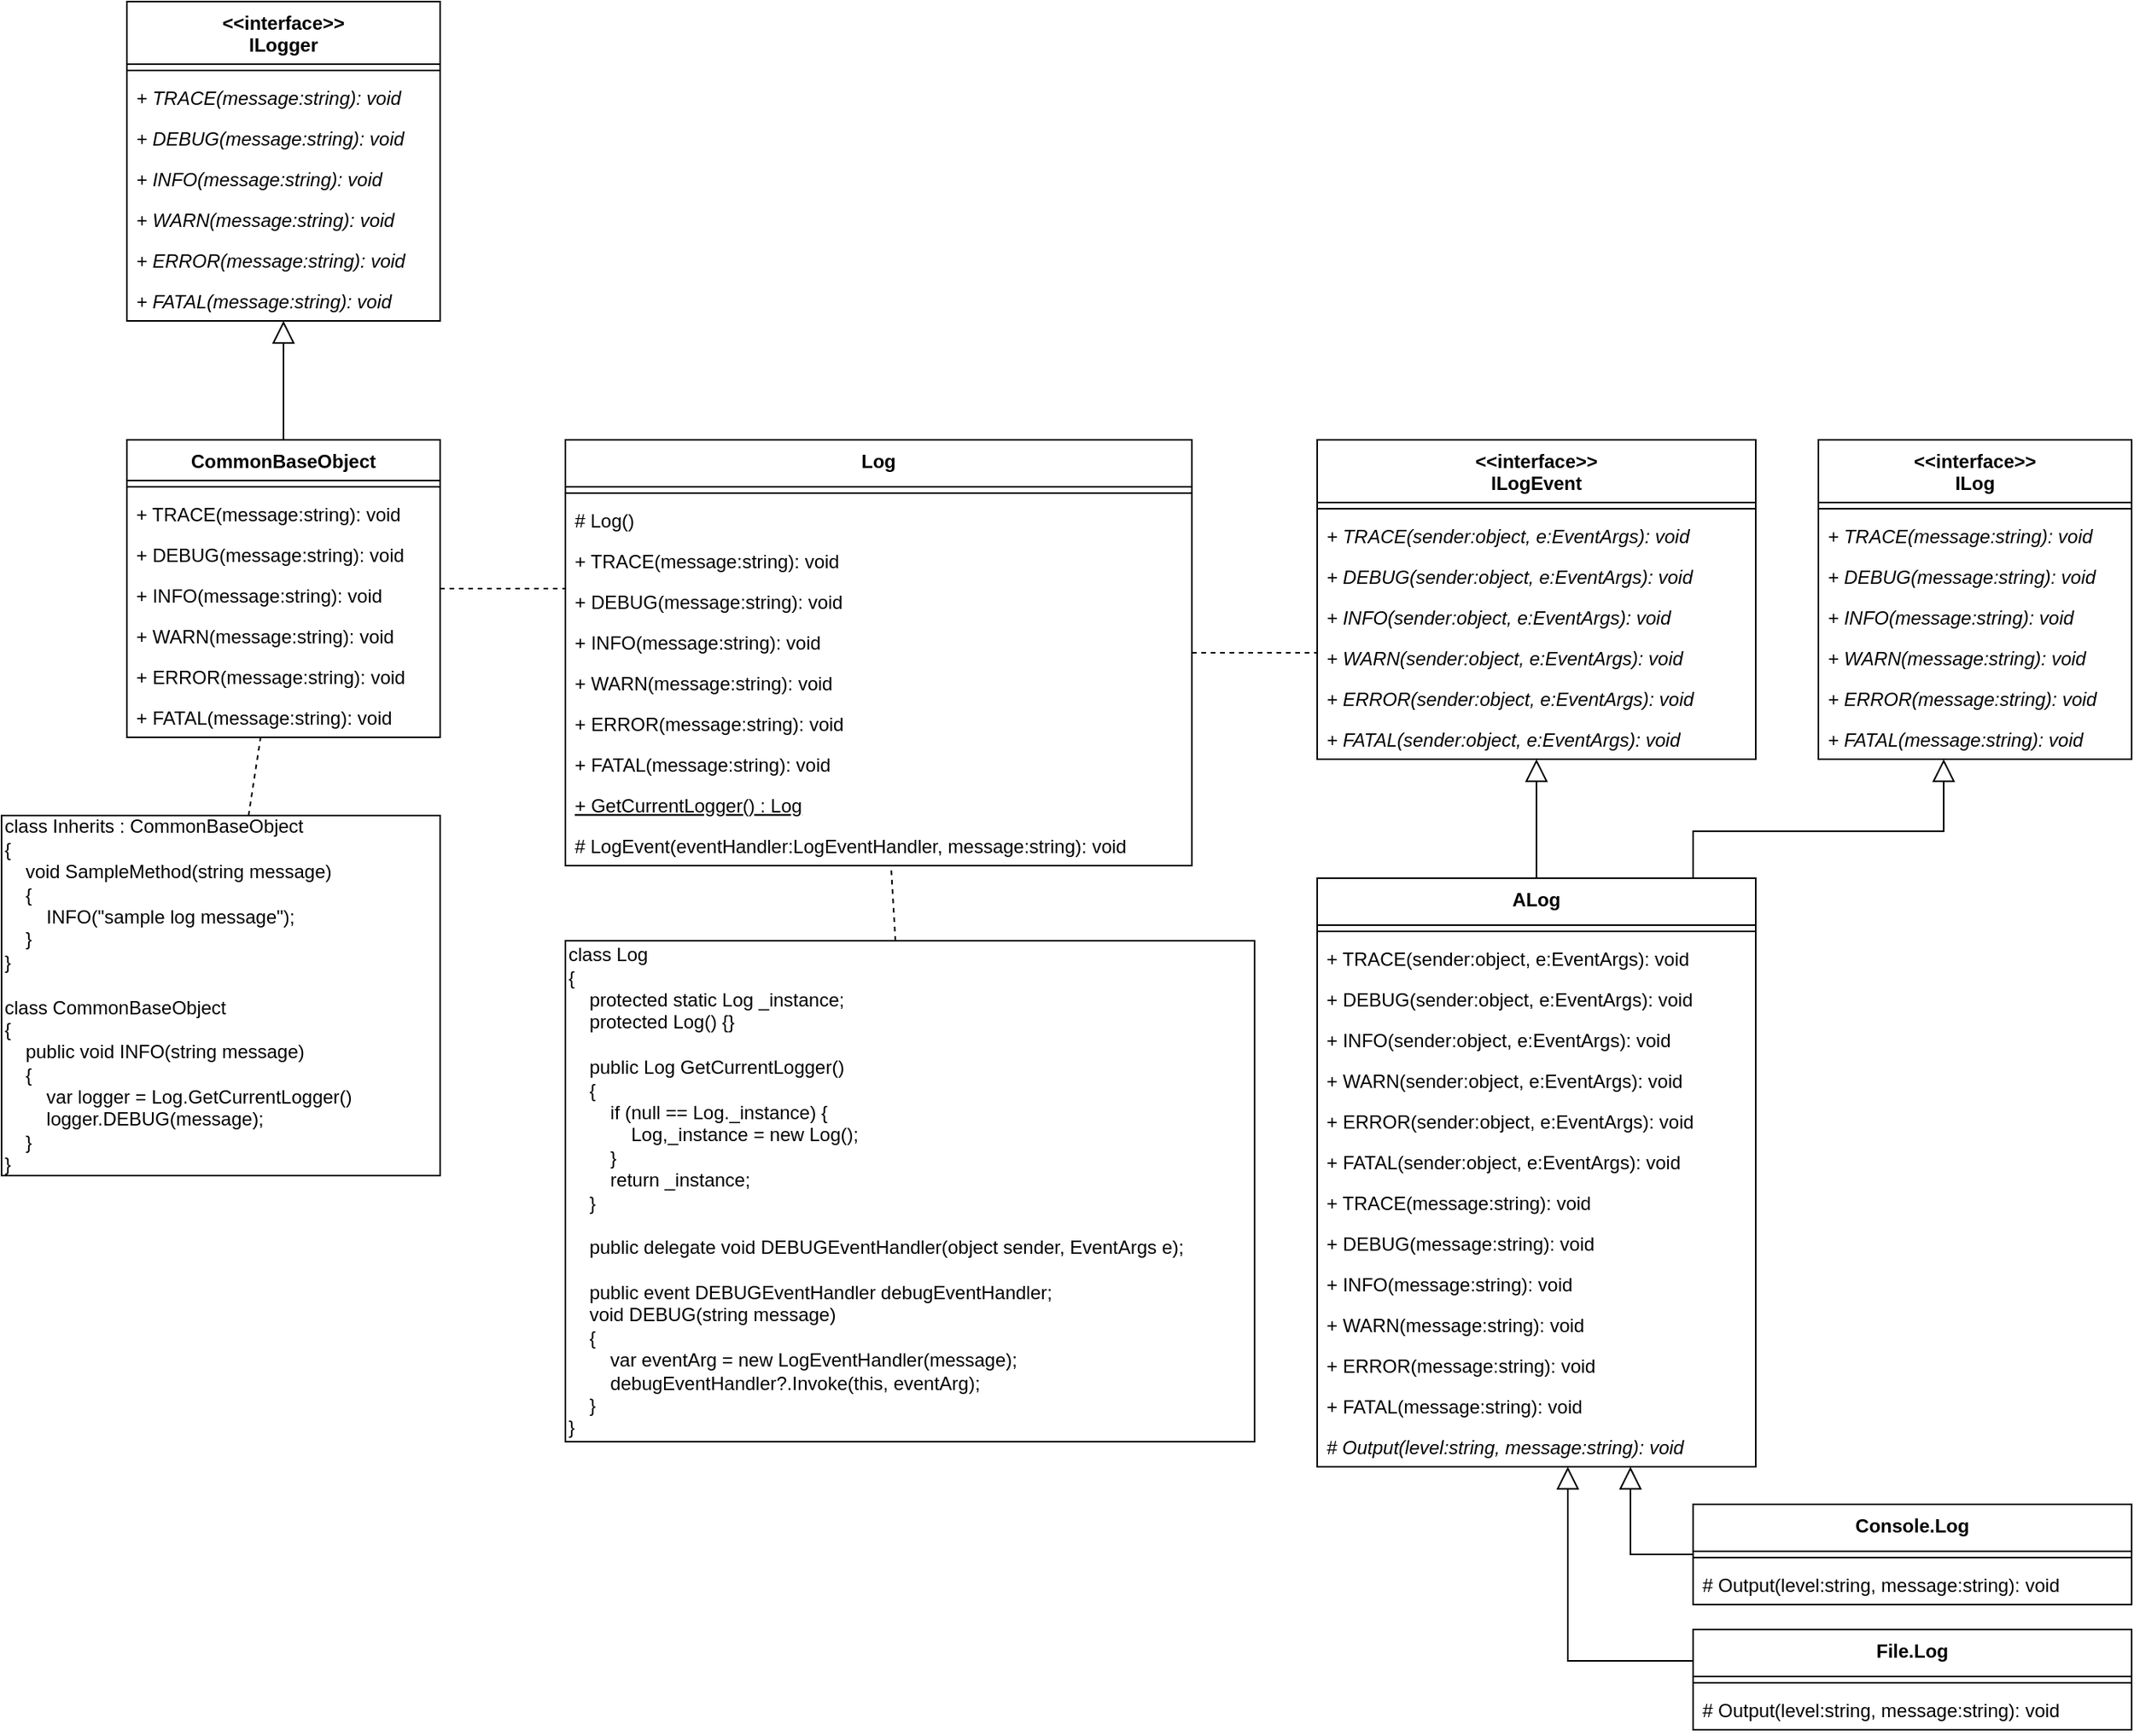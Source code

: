 <mxfile version="12.4.2" type="device" pages="1"><diagram id="Kw8kERrjs-rn402OGU0T" name="クラス図"><mxGraphModel dx="1422" dy="832" grid="1" gridSize="10" guides="1" tooltips="1" connect="1" arrows="1" fold="1" page="1" pageScale="1" pageWidth="827" pageHeight="1169" math="0" shadow="0"><root><mxCell id="0"/><mxCell id="1" parent="0"/><mxCell id="ac_Etb55D78ogDBn8wpn-1" value="&lt;&lt;interface&gt;&gt;&#10;ILog" style="swimlane;fontStyle=1;align=center;verticalAlign=top;childLayout=stackLayout;horizontal=1;startSize=40;horizontalStack=0;resizeParent=1;resizeParentMax=0;resizeLast=0;collapsible=1;marginBottom=0;" parent="1" vertex="1"><mxGeometry x="1200" y="320" width="200" height="204" as="geometry"/></mxCell><mxCell id="ac_Etb55D78ogDBn8wpn-3" value="" style="line;strokeWidth=1;fillColor=none;align=left;verticalAlign=middle;spacingTop=-1;spacingLeft=3;spacingRight=3;rotatable=0;labelPosition=right;points=[];portConstraint=eastwest;" parent="ac_Etb55D78ogDBn8wpn-1" vertex="1"><mxGeometry y="40" width="200" height="8" as="geometry"/></mxCell><mxCell id="ac_Etb55D78ogDBn8wpn-5" value="+ TRACE(message:string): void" style="text;strokeColor=none;fillColor=none;align=left;verticalAlign=top;spacingLeft=4;spacingRight=4;overflow=hidden;rotatable=0;points=[[0,0.5],[1,0.5]];portConstraint=eastwest;fontStyle=2" parent="ac_Etb55D78ogDBn8wpn-1" vertex="1"><mxGeometry y="48" width="200" height="26" as="geometry"/></mxCell><mxCell id="ac_Etb55D78ogDBn8wpn-6" value="+ DEBUG(message:string): void" style="text;strokeColor=none;fillColor=none;align=left;verticalAlign=top;spacingLeft=4;spacingRight=4;overflow=hidden;rotatable=0;points=[[0,0.5],[1,0.5]];portConstraint=eastwest;fontStyle=2" parent="ac_Etb55D78ogDBn8wpn-1" vertex="1"><mxGeometry y="74" width="200" height="26" as="geometry"/></mxCell><mxCell id="ac_Etb55D78ogDBn8wpn-7" value="+ INFO(message:string): void" style="text;strokeColor=none;fillColor=none;align=left;verticalAlign=top;spacingLeft=4;spacingRight=4;overflow=hidden;rotatable=0;points=[[0,0.5],[1,0.5]];portConstraint=eastwest;fontStyle=2" parent="ac_Etb55D78ogDBn8wpn-1" vertex="1"><mxGeometry y="100" width="200" height="26" as="geometry"/></mxCell><mxCell id="ac_Etb55D78ogDBn8wpn-8" value="+ WARN(message:string): void" style="text;strokeColor=none;fillColor=none;align=left;verticalAlign=top;spacingLeft=4;spacingRight=4;overflow=hidden;rotatable=0;points=[[0,0.5],[1,0.5]];portConstraint=eastwest;fontStyle=2" parent="ac_Etb55D78ogDBn8wpn-1" vertex="1"><mxGeometry y="126" width="200" height="26" as="geometry"/></mxCell><mxCell id="ac_Etb55D78ogDBn8wpn-9" value="+ ERROR(message:string): void" style="text;strokeColor=none;fillColor=none;align=left;verticalAlign=top;spacingLeft=4;spacingRight=4;overflow=hidden;rotatable=0;points=[[0,0.5],[1,0.5]];portConstraint=eastwest;fontStyle=2" parent="ac_Etb55D78ogDBn8wpn-1" vertex="1"><mxGeometry y="152" width="200" height="26" as="geometry"/></mxCell><mxCell id="ac_Etb55D78ogDBn8wpn-10" value="+ FATAL(message:string): void" style="text;strokeColor=none;fillColor=none;align=left;verticalAlign=top;spacingLeft=4;spacingRight=4;overflow=hidden;rotatable=0;points=[[0,0.5],[1,0.5]];portConstraint=eastwest;fontStyle=2" parent="ac_Etb55D78ogDBn8wpn-1" vertex="1"><mxGeometry y="178" width="200" height="26" as="geometry"/></mxCell><mxCell id="ac_Etb55D78ogDBn8wpn-112" style="edgeStyle=orthogonalEdgeStyle;rounded=0;orthogonalLoop=1;jettySize=auto;html=1;dashed=1;startSize=10;endArrow=none;endFill=0;endSize=12;" parent="1" source="ac_Etb55D78ogDBn8wpn-28" target="ac_Etb55D78ogDBn8wpn-36" edge="1"><mxGeometry relative="1" as="geometry"><Array as="points"><mxPoint x="760" y="422"/><mxPoint x="760" y="422"/></Array></mxGeometry></mxCell><mxCell id="ac_Etb55D78ogDBn8wpn-28" value="Log" style="swimlane;fontStyle=1;align=center;verticalAlign=top;childLayout=stackLayout;horizontal=1;startSize=30;horizontalStack=0;resizeParent=1;resizeParentMax=0;resizeLast=0;collapsible=1;marginBottom=0;" parent="1" vertex="1"><mxGeometry x="400" y="320" width="400" height="272" as="geometry"/></mxCell><mxCell id="ac_Etb55D78ogDBn8wpn-29" value="" style="line;strokeWidth=1;fillColor=none;align=left;verticalAlign=middle;spacingTop=-1;spacingLeft=3;spacingRight=3;rotatable=0;labelPosition=right;points=[];portConstraint=eastwest;fontStyle=0" parent="ac_Etb55D78ogDBn8wpn-28" vertex="1"><mxGeometry y="30" width="400" height="8" as="geometry"/></mxCell><mxCell id="ac_Etb55D78ogDBn8wpn-88" value="# Log()" style="text;strokeColor=none;fillColor=none;align=left;verticalAlign=top;spacingLeft=4;spacingRight=4;overflow=hidden;rotatable=0;points=[[0,0.5],[1,0.5]];portConstraint=eastwest;fontStyle=0" parent="ac_Etb55D78ogDBn8wpn-28" vertex="1"><mxGeometry y="38" width="400" height="26" as="geometry"/></mxCell><mxCell id="ac_Etb55D78ogDBn8wpn-101" value="+ TRACE(message:string): void" style="text;strokeColor=none;fillColor=none;align=left;verticalAlign=top;spacingLeft=4;spacingRight=4;overflow=hidden;rotatable=0;points=[[0,0.5],[1,0.5]];portConstraint=eastwest;fontStyle=0" parent="ac_Etb55D78ogDBn8wpn-28" vertex="1"><mxGeometry y="64" width="400" height="26" as="geometry"/></mxCell><mxCell id="ac_Etb55D78ogDBn8wpn-102" value="+ DEBUG(message:string): void" style="text;strokeColor=none;fillColor=none;align=left;verticalAlign=top;spacingLeft=4;spacingRight=4;overflow=hidden;rotatable=0;points=[[0,0.5],[1,0.5]];portConstraint=eastwest;fontStyle=0" parent="ac_Etb55D78ogDBn8wpn-28" vertex="1"><mxGeometry y="90" width="400" height="26" as="geometry"/></mxCell><mxCell id="ac_Etb55D78ogDBn8wpn-103" value="+ INFO(message:string): void" style="text;strokeColor=none;fillColor=none;align=left;verticalAlign=top;spacingLeft=4;spacingRight=4;overflow=hidden;rotatable=0;points=[[0,0.5],[1,0.5]];portConstraint=eastwest;fontStyle=0" parent="ac_Etb55D78ogDBn8wpn-28" vertex="1"><mxGeometry y="116" width="400" height="26" as="geometry"/></mxCell><mxCell id="ac_Etb55D78ogDBn8wpn-104" value="+ WARN(message:string): void" style="text;strokeColor=none;fillColor=none;align=left;verticalAlign=top;spacingLeft=4;spacingRight=4;overflow=hidden;rotatable=0;points=[[0,0.5],[1,0.5]];portConstraint=eastwest;fontStyle=0" parent="ac_Etb55D78ogDBn8wpn-28" vertex="1"><mxGeometry y="142" width="400" height="26" as="geometry"/></mxCell><mxCell id="ac_Etb55D78ogDBn8wpn-105" value="+ ERROR(message:string): void" style="text;strokeColor=none;fillColor=none;align=left;verticalAlign=top;spacingLeft=4;spacingRight=4;overflow=hidden;rotatable=0;points=[[0,0.5],[1,0.5]];portConstraint=eastwest;fontStyle=0" parent="ac_Etb55D78ogDBn8wpn-28" vertex="1"><mxGeometry y="168" width="400" height="26" as="geometry"/></mxCell><mxCell id="ac_Etb55D78ogDBn8wpn-106" value="+ FATAL(message:string): void" style="text;strokeColor=none;fillColor=none;align=left;verticalAlign=top;spacingLeft=4;spacingRight=4;overflow=hidden;rotatable=0;points=[[0,0.5],[1,0.5]];portConstraint=eastwest;fontStyle=0" parent="ac_Etb55D78ogDBn8wpn-28" vertex="1"><mxGeometry y="194" width="400" height="26" as="geometry"/></mxCell><mxCell id="ac_Etb55D78ogDBn8wpn-87" value="+ GetCurrentLogger() : Log" style="text;strokeColor=none;fillColor=none;align=left;verticalAlign=top;spacingLeft=4;spacingRight=4;overflow=hidden;rotatable=0;points=[[0,0.5],[1,0.5]];portConstraint=eastwest;fontStyle=4" parent="ac_Etb55D78ogDBn8wpn-28" vertex="1"><mxGeometry y="220" width="400" height="26" as="geometry"/></mxCell><mxCell id="QzxPJF6F7HHJr_nfETE_-10" value="# LogEvent(eventHandler:LogEventHandler, message:string): void" style="text;strokeColor=none;fillColor=none;align=left;verticalAlign=top;spacingLeft=4;spacingRight=4;overflow=hidden;rotatable=0;points=[[0,0.5],[1,0.5]];portConstraint=eastwest;fontStyle=0" parent="ac_Etb55D78ogDBn8wpn-28" vertex="1"><mxGeometry y="246" width="400" height="26" as="geometry"/></mxCell><mxCell id="ac_Etb55D78ogDBn8wpn-36" value="&lt;&lt;interface&gt;&gt;&#10;ILogEvent" style="swimlane;fontStyle=1;align=center;verticalAlign=top;childLayout=stackLayout;horizontal=1;startSize=40;horizontalStack=0;resizeParent=1;resizeParentMax=0;resizeLast=0;collapsible=1;marginBottom=0;" parent="1" vertex="1"><mxGeometry x="880" y="320" width="280" height="204" as="geometry"/></mxCell><mxCell id="ac_Etb55D78ogDBn8wpn-37" value="" style="line;strokeWidth=1;fillColor=none;align=left;verticalAlign=middle;spacingTop=-1;spacingLeft=3;spacingRight=3;rotatable=0;labelPosition=right;points=[];portConstraint=eastwest;" parent="ac_Etb55D78ogDBn8wpn-36" vertex="1"><mxGeometry y="40" width="280" height="8" as="geometry"/></mxCell><mxCell id="ac_Etb55D78ogDBn8wpn-38" value="+ TRACE(sender:object, e:EventArgs): void" style="text;strokeColor=none;fillColor=none;align=left;verticalAlign=top;spacingLeft=4;spacingRight=4;overflow=hidden;rotatable=0;points=[[0,0.5],[1,0.5]];portConstraint=eastwest;fontStyle=2" parent="ac_Etb55D78ogDBn8wpn-36" vertex="1"><mxGeometry y="48" width="280" height="26" as="geometry"/></mxCell><mxCell id="ac_Etb55D78ogDBn8wpn-44" value="+ DEBUG(sender:object, e:EventArgs): void" style="text;strokeColor=none;fillColor=none;align=left;verticalAlign=top;spacingLeft=4;spacingRight=4;overflow=hidden;rotatable=0;points=[[0,0.5],[1,0.5]];portConstraint=eastwest;fontStyle=2" parent="ac_Etb55D78ogDBn8wpn-36" vertex="1"><mxGeometry y="74" width="280" height="26" as="geometry"/></mxCell><mxCell id="ac_Etb55D78ogDBn8wpn-45" value="+ INFO(sender:object, e:EventArgs): void" style="text;strokeColor=none;fillColor=none;align=left;verticalAlign=top;spacingLeft=4;spacingRight=4;overflow=hidden;rotatable=0;points=[[0,0.5],[1,0.5]];portConstraint=eastwest;fontStyle=2" parent="ac_Etb55D78ogDBn8wpn-36" vertex="1"><mxGeometry y="100" width="280" height="26" as="geometry"/></mxCell><mxCell id="ac_Etb55D78ogDBn8wpn-46" value="+ WARN(sender:object, e:EventArgs): void" style="text;strokeColor=none;fillColor=none;align=left;verticalAlign=top;spacingLeft=4;spacingRight=4;overflow=hidden;rotatable=0;points=[[0,0.5],[1,0.5]];portConstraint=eastwest;fontStyle=2" parent="ac_Etb55D78ogDBn8wpn-36" vertex="1"><mxGeometry y="126" width="280" height="26" as="geometry"/></mxCell><mxCell id="ac_Etb55D78ogDBn8wpn-47" value="+ ERROR(sender:object, e:EventArgs): void" style="text;strokeColor=none;fillColor=none;align=left;verticalAlign=top;spacingLeft=4;spacingRight=4;overflow=hidden;rotatable=0;points=[[0,0.5],[1,0.5]];portConstraint=eastwest;fontStyle=2" parent="ac_Etb55D78ogDBn8wpn-36" vertex="1"><mxGeometry y="152" width="280" height="26" as="geometry"/></mxCell><mxCell id="ac_Etb55D78ogDBn8wpn-48" value="+ FATAL(sender:object, e:EventArgs): void" style="text;strokeColor=none;fillColor=none;align=left;verticalAlign=top;spacingLeft=4;spacingRight=4;overflow=hidden;rotatable=0;points=[[0,0.5],[1,0.5]];portConstraint=eastwest;fontStyle=2" parent="ac_Etb55D78ogDBn8wpn-36" vertex="1"><mxGeometry y="178" width="280" height="26" as="geometry"/></mxCell><mxCell id="ac_Etb55D78ogDBn8wpn-85" style="edgeStyle=orthogonalEdgeStyle;rounded=0;orthogonalLoop=1;jettySize=auto;html=1;endArrow=block;endFill=0;startSize=10;endSize=12;" parent="1" source="ac_Etb55D78ogDBn8wpn-69" target="ac_Etb55D78ogDBn8wpn-1" edge="1"><mxGeometry relative="1" as="geometry"><Array as="points"><mxPoint x="1120" y="570"/><mxPoint x="1280" y="570"/></Array></mxGeometry></mxCell><mxCell id="ac_Etb55D78ogDBn8wpn-86" style="edgeStyle=orthogonalEdgeStyle;rounded=0;orthogonalLoop=1;jettySize=auto;html=1;startSize=10;endArrow=block;endFill=0;endSize=12;" parent="1" source="ac_Etb55D78ogDBn8wpn-69" target="ac_Etb55D78ogDBn8wpn-36" edge="1"><mxGeometry relative="1" as="geometry"><Array as="points"><mxPoint x="1020" y="550"/><mxPoint x="1020" y="550"/></Array></mxGeometry></mxCell><mxCell id="ac_Etb55D78ogDBn8wpn-69" value="ALog" style="swimlane;fontStyle=1;align=center;verticalAlign=top;childLayout=stackLayout;horizontal=1;startSize=30;horizontalStack=0;resizeParent=1;resizeParentMax=0;resizeLast=0;collapsible=1;marginBottom=0;" parent="1" vertex="1"><mxGeometry x="880" y="600" width="280" height="376" as="geometry"/></mxCell><mxCell id="ac_Etb55D78ogDBn8wpn-70" value="" style="line;strokeWidth=1;fillColor=none;align=left;verticalAlign=middle;spacingTop=-1;spacingLeft=3;spacingRight=3;rotatable=0;labelPosition=right;points=[];portConstraint=eastwest;fontStyle=0" parent="ac_Etb55D78ogDBn8wpn-69" vertex="1"><mxGeometry y="30" width="280" height="8" as="geometry"/></mxCell><mxCell id="ac_Etb55D78ogDBn8wpn-71" value="+ TRACE(sender:object, e:EventArgs): void" style="text;strokeColor=none;fillColor=none;align=left;verticalAlign=top;spacingLeft=4;spacingRight=4;overflow=hidden;rotatable=0;points=[[0,0.5],[1,0.5]];portConstraint=eastwest;fontStyle=0" parent="ac_Etb55D78ogDBn8wpn-69" vertex="1"><mxGeometry y="38" width="280" height="26" as="geometry"/></mxCell><mxCell id="ac_Etb55D78ogDBn8wpn-72" value="+ DEBUG(sender:object, e:EventArgs): void" style="text;strokeColor=none;fillColor=none;align=left;verticalAlign=top;spacingLeft=4;spacingRight=4;overflow=hidden;rotatable=0;points=[[0,0.5],[1,0.5]];portConstraint=eastwest;fontStyle=0" parent="ac_Etb55D78ogDBn8wpn-69" vertex="1"><mxGeometry y="64" width="280" height="26" as="geometry"/></mxCell><mxCell id="ac_Etb55D78ogDBn8wpn-73" value="+ INFO(sender:object, e:EventArgs): void" style="text;strokeColor=none;fillColor=none;align=left;verticalAlign=top;spacingLeft=4;spacingRight=4;overflow=hidden;rotatable=0;points=[[0,0.5],[1,0.5]];portConstraint=eastwest;fontStyle=0" parent="ac_Etb55D78ogDBn8wpn-69" vertex="1"><mxGeometry y="90" width="280" height="26" as="geometry"/></mxCell><mxCell id="ac_Etb55D78ogDBn8wpn-74" value="+ WARN(sender:object, e:EventArgs): void" style="text;strokeColor=none;fillColor=none;align=left;verticalAlign=top;spacingLeft=4;spacingRight=4;overflow=hidden;rotatable=0;points=[[0,0.5],[1,0.5]];portConstraint=eastwest;fontStyle=0" parent="ac_Etb55D78ogDBn8wpn-69" vertex="1"><mxGeometry y="116" width="280" height="26" as="geometry"/></mxCell><mxCell id="ac_Etb55D78ogDBn8wpn-75" value="+ ERROR(sender:object, e:EventArgs): void" style="text;strokeColor=none;fillColor=none;align=left;verticalAlign=top;spacingLeft=4;spacingRight=4;overflow=hidden;rotatable=0;points=[[0,0.5],[1,0.5]];portConstraint=eastwest;fontStyle=0" parent="ac_Etb55D78ogDBn8wpn-69" vertex="1"><mxGeometry y="142" width="280" height="26" as="geometry"/></mxCell><mxCell id="ac_Etb55D78ogDBn8wpn-76" value="+ FATAL(sender:object, e:EventArgs): void" style="text;strokeColor=none;fillColor=none;align=left;verticalAlign=top;spacingLeft=4;spacingRight=4;overflow=hidden;rotatable=0;points=[[0,0.5],[1,0.5]];portConstraint=eastwest;fontStyle=0" parent="ac_Etb55D78ogDBn8wpn-69" vertex="1"><mxGeometry y="168" width="280" height="26" as="geometry"/></mxCell><mxCell id="ac_Etb55D78ogDBn8wpn-78" value="+ TRACE(message:string): void" style="text;strokeColor=none;fillColor=none;align=left;verticalAlign=top;spacingLeft=4;spacingRight=4;overflow=hidden;rotatable=0;points=[[0,0.5],[1,0.5]];portConstraint=eastwest;fontStyle=0" parent="ac_Etb55D78ogDBn8wpn-69" vertex="1"><mxGeometry y="194" width="280" height="26" as="geometry"/></mxCell><mxCell id="ac_Etb55D78ogDBn8wpn-79" value="+ DEBUG(message:string): void" style="text;strokeColor=none;fillColor=none;align=left;verticalAlign=top;spacingLeft=4;spacingRight=4;overflow=hidden;rotatable=0;points=[[0,0.5],[1,0.5]];portConstraint=eastwest;fontStyle=0" parent="ac_Etb55D78ogDBn8wpn-69" vertex="1"><mxGeometry y="220" width="280" height="26" as="geometry"/></mxCell><mxCell id="ac_Etb55D78ogDBn8wpn-80" value="+ INFO(message:string): void" style="text;strokeColor=none;fillColor=none;align=left;verticalAlign=top;spacingLeft=4;spacingRight=4;overflow=hidden;rotatable=0;points=[[0,0.5],[1,0.5]];portConstraint=eastwest;fontStyle=0" parent="ac_Etb55D78ogDBn8wpn-69" vertex="1"><mxGeometry y="246" width="280" height="26" as="geometry"/></mxCell><mxCell id="ac_Etb55D78ogDBn8wpn-81" value="+ WARN(message:string): void" style="text;strokeColor=none;fillColor=none;align=left;verticalAlign=top;spacingLeft=4;spacingRight=4;overflow=hidden;rotatable=0;points=[[0,0.5],[1,0.5]];portConstraint=eastwest;fontStyle=0" parent="ac_Etb55D78ogDBn8wpn-69" vertex="1"><mxGeometry y="272" width="280" height="26" as="geometry"/></mxCell><mxCell id="ac_Etb55D78ogDBn8wpn-82" value="+ ERROR(message:string): void" style="text;strokeColor=none;fillColor=none;align=left;verticalAlign=top;spacingLeft=4;spacingRight=4;overflow=hidden;rotatable=0;points=[[0,0.5],[1,0.5]];portConstraint=eastwest;fontStyle=0" parent="ac_Etb55D78ogDBn8wpn-69" vertex="1"><mxGeometry y="298" width="280" height="26" as="geometry"/></mxCell><mxCell id="ac_Etb55D78ogDBn8wpn-83" value="+ FATAL(message:string): void" style="text;strokeColor=none;fillColor=none;align=left;verticalAlign=top;spacingLeft=4;spacingRight=4;overflow=hidden;rotatable=0;points=[[0,0.5],[1,0.5]];portConstraint=eastwest;fontStyle=0" parent="ac_Etb55D78ogDBn8wpn-69" vertex="1"><mxGeometry y="324" width="280" height="26" as="geometry"/></mxCell><mxCell id="ac_Etb55D78ogDBn8wpn-84" value="# Output(level:string, message:string): void" style="text;strokeColor=none;fillColor=none;align=left;verticalAlign=top;spacingLeft=4;spacingRight=4;overflow=hidden;rotatable=0;points=[[0,0.5],[1,0.5]];portConstraint=eastwest;fontStyle=2" parent="ac_Etb55D78ogDBn8wpn-69" vertex="1"><mxGeometry y="350" width="280" height="26" as="geometry"/></mxCell><mxCell id="ac_Etb55D78ogDBn8wpn-109" style="edgeStyle=orthogonalEdgeStyle;rounded=0;orthogonalLoop=1;jettySize=auto;html=1;dashed=1;startSize=10;endArrow=none;endFill=0;endSize=12;" parent="1" source="ac_Etb55D78ogDBn8wpn-89" target="ac_Etb55D78ogDBn8wpn-28" edge="1"><mxGeometry relative="1" as="geometry"><mxPoint x="530" y="140" as="targetPoint"/><Array as="points"><mxPoint x="450" y="400"/><mxPoint x="450" y="400"/></Array></mxGeometry></mxCell><mxCell id="QzxPJF6F7HHJr_nfETE_-9" style="edgeStyle=orthogonalEdgeStyle;rounded=0;orthogonalLoop=1;jettySize=auto;html=1;endArrow=block;endFill=0;endSize=12;" parent="1" source="ac_Etb55D78ogDBn8wpn-89" target="QzxPJF6F7HHJr_nfETE_-1" edge="1"><mxGeometry relative="1" as="geometry"><Array as="points"><mxPoint x="220" y="142"/></Array></mxGeometry></mxCell><mxCell id="ac_Etb55D78ogDBn8wpn-89" value="CommonBaseObject" style="swimlane;fontStyle=1;align=center;verticalAlign=top;childLayout=stackLayout;horizontal=1;startSize=26;horizontalStack=0;resizeParent=1;resizeParentMax=0;resizeLast=0;collapsible=1;marginBottom=0;" parent="1" vertex="1"><mxGeometry x="120" y="320" width="200" height="190" as="geometry"/></mxCell><mxCell id="ac_Etb55D78ogDBn8wpn-91" value="" style="line;strokeWidth=1;fillColor=none;align=left;verticalAlign=middle;spacingTop=-1;spacingLeft=3;spacingRight=3;rotatable=0;labelPosition=right;points=[];portConstraint=eastwest;" parent="ac_Etb55D78ogDBn8wpn-89" vertex="1"><mxGeometry y="26" width="200" height="8" as="geometry"/></mxCell><mxCell id="ac_Etb55D78ogDBn8wpn-93" value="+ TRACE(message:string): void" style="text;strokeColor=none;fillColor=none;align=left;verticalAlign=top;spacingLeft=4;spacingRight=4;overflow=hidden;rotatable=0;points=[[0,0.5],[1,0.5]];portConstraint=eastwest;fontStyle=0" parent="ac_Etb55D78ogDBn8wpn-89" vertex="1"><mxGeometry y="34" width="200" height="26" as="geometry"/></mxCell><mxCell id="ac_Etb55D78ogDBn8wpn-94" value="+ DEBUG(message:string): void" style="text;strokeColor=none;fillColor=none;align=left;verticalAlign=top;spacingLeft=4;spacingRight=4;overflow=hidden;rotatable=0;points=[[0,0.5],[1,0.5]];portConstraint=eastwest;fontStyle=0" parent="ac_Etb55D78ogDBn8wpn-89" vertex="1"><mxGeometry y="60" width="200" height="26" as="geometry"/></mxCell><mxCell id="ac_Etb55D78ogDBn8wpn-95" value="+ INFO(message:string): void" style="text;strokeColor=none;fillColor=none;align=left;verticalAlign=top;spacingLeft=4;spacingRight=4;overflow=hidden;rotatable=0;points=[[0,0.5],[1,0.5]];portConstraint=eastwest;fontStyle=0" parent="ac_Etb55D78ogDBn8wpn-89" vertex="1"><mxGeometry y="86" width="200" height="26" as="geometry"/></mxCell><mxCell id="ac_Etb55D78ogDBn8wpn-96" value="+ WARN(message:string): void" style="text;strokeColor=none;fillColor=none;align=left;verticalAlign=top;spacingLeft=4;spacingRight=4;overflow=hidden;rotatable=0;points=[[0,0.5],[1,0.5]];portConstraint=eastwest;fontStyle=0" parent="ac_Etb55D78ogDBn8wpn-89" vertex="1"><mxGeometry y="112" width="200" height="26" as="geometry"/></mxCell><mxCell id="ac_Etb55D78ogDBn8wpn-97" value="+ ERROR(message:string): void" style="text;strokeColor=none;fillColor=none;align=left;verticalAlign=top;spacingLeft=4;spacingRight=4;overflow=hidden;rotatable=0;points=[[0,0.5],[1,0.5]];portConstraint=eastwest;fontStyle=0" parent="ac_Etb55D78ogDBn8wpn-89" vertex="1"><mxGeometry y="138" width="200" height="26" as="geometry"/></mxCell><mxCell id="ac_Etb55D78ogDBn8wpn-98" value="+ FATAL(message:string): void" style="text;strokeColor=none;fillColor=none;align=left;verticalAlign=top;spacingLeft=4;spacingRight=4;overflow=hidden;rotatable=0;points=[[0,0.5],[1,0.5]];portConstraint=eastwest;fontStyle=0" parent="ac_Etb55D78ogDBn8wpn-89" vertex="1"><mxGeometry y="164" width="200" height="26" as="geometry"/></mxCell><mxCell id="QzxPJF6F7HHJr_nfETE_-1" value="&lt;&lt;interface&gt;&gt;&#10;ILogger" style="swimlane;fontStyle=1;align=center;verticalAlign=top;childLayout=stackLayout;horizontal=1;startSize=40;horizontalStack=0;resizeParent=1;resizeParentMax=0;resizeLast=0;collapsible=1;marginBottom=0;" parent="1" vertex="1"><mxGeometry x="120" y="40" width="200" height="204" as="geometry"/></mxCell><mxCell id="QzxPJF6F7HHJr_nfETE_-2" value="" style="line;strokeWidth=1;fillColor=none;align=left;verticalAlign=middle;spacingTop=-1;spacingLeft=3;spacingRight=3;rotatable=0;labelPosition=right;points=[];portConstraint=eastwest;" parent="QzxPJF6F7HHJr_nfETE_-1" vertex="1"><mxGeometry y="40" width="200" height="8" as="geometry"/></mxCell><mxCell id="QzxPJF6F7HHJr_nfETE_-3" value="+ TRACE(message:string): void" style="text;strokeColor=none;fillColor=none;align=left;verticalAlign=top;spacingLeft=4;spacingRight=4;overflow=hidden;rotatable=0;points=[[0,0.5],[1,0.5]];portConstraint=eastwest;fontStyle=2" parent="QzxPJF6F7HHJr_nfETE_-1" vertex="1"><mxGeometry y="48" width="200" height="26" as="geometry"/></mxCell><mxCell id="QzxPJF6F7HHJr_nfETE_-4" value="+ DEBUG(message:string): void" style="text;strokeColor=none;fillColor=none;align=left;verticalAlign=top;spacingLeft=4;spacingRight=4;overflow=hidden;rotatable=0;points=[[0,0.5],[1,0.5]];portConstraint=eastwest;fontStyle=2" parent="QzxPJF6F7HHJr_nfETE_-1" vertex="1"><mxGeometry y="74" width="200" height="26" as="geometry"/></mxCell><mxCell id="QzxPJF6F7HHJr_nfETE_-5" value="+ INFO(message:string): void" style="text;strokeColor=none;fillColor=none;align=left;verticalAlign=top;spacingLeft=4;spacingRight=4;overflow=hidden;rotatable=0;points=[[0,0.5],[1,0.5]];portConstraint=eastwest;fontStyle=2" parent="QzxPJF6F7HHJr_nfETE_-1" vertex="1"><mxGeometry y="100" width="200" height="26" as="geometry"/></mxCell><mxCell id="QzxPJF6F7HHJr_nfETE_-6" value="+ WARN(message:string): void" style="text;strokeColor=none;fillColor=none;align=left;verticalAlign=top;spacingLeft=4;spacingRight=4;overflow=hidden;rotatable=0;points=[[0,0.5],[1,0.5]];portConstraint=eastwest;fontStyle=2" parent="QzxPJF6F7HHJr_nfETE_-1" vertex="1"><mxGeometry y="126" width="200" height="26" as="geometry"/></mxCell><mxCell id="QzxPJF6F7HHJr_nfETE_-7" value="+ ERROR(message:string): void" style="text;strokeColor=none;fillColor=none;align=left;verticalAlign=top;spacingLeft=4;spacingRight=4;overflow=hidden;rotatable=0;points=[[0,0.5],[1,0.5]];portConstraint=eastwest;fontStyle=2" parent="QzxPJF6F7HHJr_nfETE_-1" vertex="1"><mxGeometry y="152" width="200" height="26" as="geometry"/></mxCell><mxCell id="QzxPJF6F7HHJr_nfETE_-8" value="+ FATAL(message:string): void" style="text;strokeColor=none;fillColor=none;align=left;verticalAlign=top;spacingLeft=4;spacingRight=4;overflow=hidden;rotatable=0;points=[[0,0.5],[1,0.5]];portConstraint=eastwest;fontStyle=2" parent="QzxPJF6F7HHJr_nfETE_-1" vertex="1"><mxGeometry y="178" width="200" height="26" as="geometry"/></mxCell><mxCell id="oSskuOo21o10vXxSyz3t-31" style="edgeStyle=orthogonalEdgeStyle;rounded=0;orthogonalLoop=1;jettySize=auto;html=1;endArrow=block;endFill=0;startSize=12;endSize=12;" parent="1" source="oSskuOo21o10vXxSyz3t-13" target="ac_Etb55D78ogDBn8wpn-69" edge="1"><mxGeometry relative="1" as="geometry"><Array as="points"><mxPoint x="1080" y="1032"/></Array></mxGeometry></mxCell><mxCell id="oSskuOo21o10vXxSyz3t-13" value="Console.Log" style="swimlane;fontStyle=1;align=center;verticalAlign=top;childLayout=stackLayout;horizontal=1;startSize=30;horizontalStack=0;resizeParent=1;resizeParentMax=0;resizeLast=0;collapsible=1;marginBottom=0;" parent="1" vertex="1"><mxGeometry x="1120" y="1000" width="280" height="64" as="geometry"/></mxCell><mxCell id="oSskuOo21o10vXxSyz3t-14" value="" style="line;strokeWidth=1;fillColor=none;align=left;verticalAlign=middle;spacingTop=-1;spacingLeft=3;spacingRight=3;rotatable=0;labelPosition=right;points=[];portConstraint=eastwest;fontStyle=0" parent="oSskuOo21o10vXxSyz3t-13" vertex="1"><mxGeometry y="30" width="280" height="8" as="geometry"/></mxCell><mxCell id="oSskuOo21o10vXxSyz3t-27" value="# Output(level:string, message:string): void" style="text;strokeColor=none;fillColor=none;align=left;verticalAlign=top;spacingLeft=4;spacingRight=4;overflow=hidden;rotatable=0;points=[[0,0.5],[1,0.5]];portConstraint=eastwest;fontStyle=0" parent="oSskuOo21o10vXxSyz3t-13" vertex="1"><mxGeometry y="38" width="280" height="26" as="geometry"/></mxCell><mxCell id="oSskuOo21o10vXxSyz3t-28" value="File.Log" style="swimlane;fontStyle=1;align=center;verticalAlign=top;childLayout=stackLayout;horizontal=1;startSize=30;horizontalStack=0;resizeParent=1;resizeParentMax=0;resizeLast=0;collapsible=1;marginBottom=0;" parent="1" vertex="1"><mxGeometry x="1120" y="1080" width="280" height="64" as="geometry"/></mxCell><mxCell id="oSskuOo21o10vXxSyz3t-29" value="" style="line;strokeWidth=1;fillColor=none;align=left;verticalAlign=middle;spacingTop=-1;spacingLeft=3;spacingRight=3;rotatable=0;labelPosition=right;points=[];portConstraint=eastwest;fontStyle=0" parent="oSskuOo21o10vXxSyz3t-28" vertex="1"><mxGeometry y="30" width="280" height="8" as="geometry"/></mxCell><mxCell id="oSskuOo21o10vXxSyz3t-30" value="# Output(level:string, message:string): void" style="text;strokeColor=none;fillColor=none;align=left;verticalAlign=top;spacingLeft=4;spacingRight=4;overflow=hidden;rotatable=0;points=[[0,0.5],[1,0.5]];portConstraint=eastwest;fontStyle=0" parent="oSskuOo21o10vXxSyz3t-28" vertex="1"><mxGeometry y="38" width="280" height="26" as="geometry"/></mxCell><mxCell id="oSskuOo21o10vXxSyz3t-32" style="edgeStyle=orthogonalEdgeStyle;rounded=0;orthogonalLoop=1;jettySize=auto;html=1;endArrow=block;endFill=0;startSize=12;endSize=12;" parent="1" source="oSskuOo21o10vXxSyz3t-28" target="ac_Etb55D78ogDBn8wpn-69" edge="1"><mxGeometry relative="1" as="geometry"><mxPoint x="1130" y="1042" as="sourcePoint"/><mxPoint x="1090" y="986" as="targetPoint"/><Array as="points"><mxPoint x="1040" y="1100"/></Array></mxGeometry></mxCell><mxCell id="0Ia4rGGyFFmQQrGZKtL9-2" style="rounded=0;orthogonalLoop=1;jettySize=auto;html=1;endArrow=none;endFill=0;dashed=1;" edge="1" parent="1" source="0Ia4rGGyFFmQQrGZKtL9-1" target="ac_Etb55D78ogDBn8wpn-89"><mxGeometry relative="1" as="geometry"/></mxCell><mxCell id="0Ia4rGGyFFmQQrGZKtL9-1" value="class Inherits : CommonBaseObject&lt;br&gt;{&lt;br&gt;&amp;nbsp; &amp;nbsp; void SampleMethod(string message)&lt;br&gt;&amp;nbsp; &amp;nbsp; {&lt;br&gt;&amp;nbsp; &amp;nbsp; &amp;nbsp; &amp;nbsp;&amp;nbsp;INFO(&quot;sample log message&quot;);&lt;br&gt;&amp;nbsp; &amp;nbsp; }&lt;br&gt;}&lt;br&gt;&lt;br&gt;class CommonBaseObject&lt;br&gt;{&lt;br&gt;&amp;nbsp; &amp;nbsp; public void INFO(string message)&lt;br&gt;&amp;nbsp; &amp;nbsp; {&lt;br&gt;&amp;nbsp; &amp;nbsp; &amp;nbsp; &amp;nbsp; var logger = Log.GetCurrentLogger()&lt;br&gt;&amp;nbsp; &amp;nbsp; &amp;nbsp; &amp;nbsp; logger.DEBUG(message);&lt;br&gt;&amp;nbsp; &amp;nbsp; }&lt;br&gt;}&lt;br&gt;" style="text;html=1;strokeColor=#000000;fillColor=none;align=left;verticalAlign=middle;whiteSpace=wrap;rounded=0;" vertex="1" parent="1"><mxGeometry x="40" y="560" width="280" height="230" as="geometry"/></mxCell><mxCell id="0Ia4rGGyFFmQQrGZKtL9-3" style="edgeStyle=none;rounded=0;orthogonalLoop=1;jettySize=auto;html=1;dashed=1;startSize=10;endArrow=none;endFill=0;endSize=12;" edge="1" parent="1" source="0Ia4rGGyFFmQQrGZKtL9-4" target="ac_Etb55D78ogDBn8wpn-28"><mxGeometry relative="1" as="geometry"><mxPoint x="738.837" y="820.0" as="targetPoint"/></mxGeometry></mxCell><mxCell id="0Ia4rGGyFFmQQrGZKtL9-4" value="class Log&lt;br&gt;{&lt;br&gt;&amp;nbsp; &amp;nbsp; protected static Log _instance;&lt;br&gt;&amp;nbsp; &amp;nbsp; protected Log() {}&lt;br&gt;&lt;br&gt;&amp;nbsp; &amp;nbsp; public Log GetCurrentLogger()&lt;br&gt;&amp;nbsp; &amp;nbsp; {&lt;br&gt;&amp;nbsp; &amp;nbsp; &amp;nbsp; &amp;nbsp; if (null == Log._instance) {&lt;br&gt;&amp;nbsp; &amp;nbsp; &amp;nbsp; &amp;nbsp; &amp;nbsp; &amp;nbsp; Log,_instance = new Log();&lt;br&gt;&amp;nbsp; &amp;nbsp; &amp;nbsp; &amp;nbsp; }&lt;br&gt;&amp;nbsp; &amp;nbsp; &amp;nbsp; &amp;nbsp; return _instance;&lt;br&gt;&amp;nbsp; &amp;nbsp; }&lt;br&gt;&lt;br&gt;&amp;nbsp; &amp;nbsp; public delegate void DEBUGEventHandler(object sender, EventArgs e);&lt;br&gt;&lt;br&gt;&amp;nbsp; &amp;nbsp; public event DEBUGEventHandler debugEventHandler;&lt;br&gt;&amp;nbsp; &amp;nbsp; void DEBUG(string message)&lt;br&gt;&amp;nbsp; &amp;nbsp; {&lt;br&gt;&amp;nbsp; &amp;nbsp; &amp;nbsp; &amp;nbsp; var eventArg = new LogEventHandler(message);&lt;br&gt;&amp;nbsp; &amp;nbsp; &amp;nbsp; &amp;nbsp; debugEventHandler?.Invoke(this, eventArg);&lt;br&gt;&amp;nbsp; &amp;nbsp; }&lt;br&gt;}&lt;br&gt;" style="text;html=1;strokeColor=#000000;fillColor=none;align=left;verticalAlign=middle;whiteSpace=wrap;rounded=0;" vertex="1" parent="1"><mxGeometry x="400" y="640" width="440" height="320" as="geometry"/></mxCell></root></mxGraphModel></diagram></mxfile>